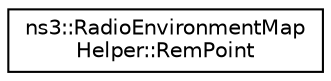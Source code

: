 digraph "Graphical Class Hierarchy"
{
 // LATEX_PDF_SIZE
  edge [fontname="Helvetica",fontsize="10",labelfontname="Helvetica",labelfontsize="10"];
  node [fontname="Helvetica",fontsize="10",shape=record];
  rankdir="LR";
  Node0 [label="ns3::RadioEnvironmentMap\lHelper::RemPoint",height=0.2,width=0.4,color="black", fillcolor="white", style="filled",URL="$structns3_1_1_radio_environment_map_helper_1_1_rem_point.html",tooltip="A complete Radio Environment Map is composed of many of this structure."];
}
